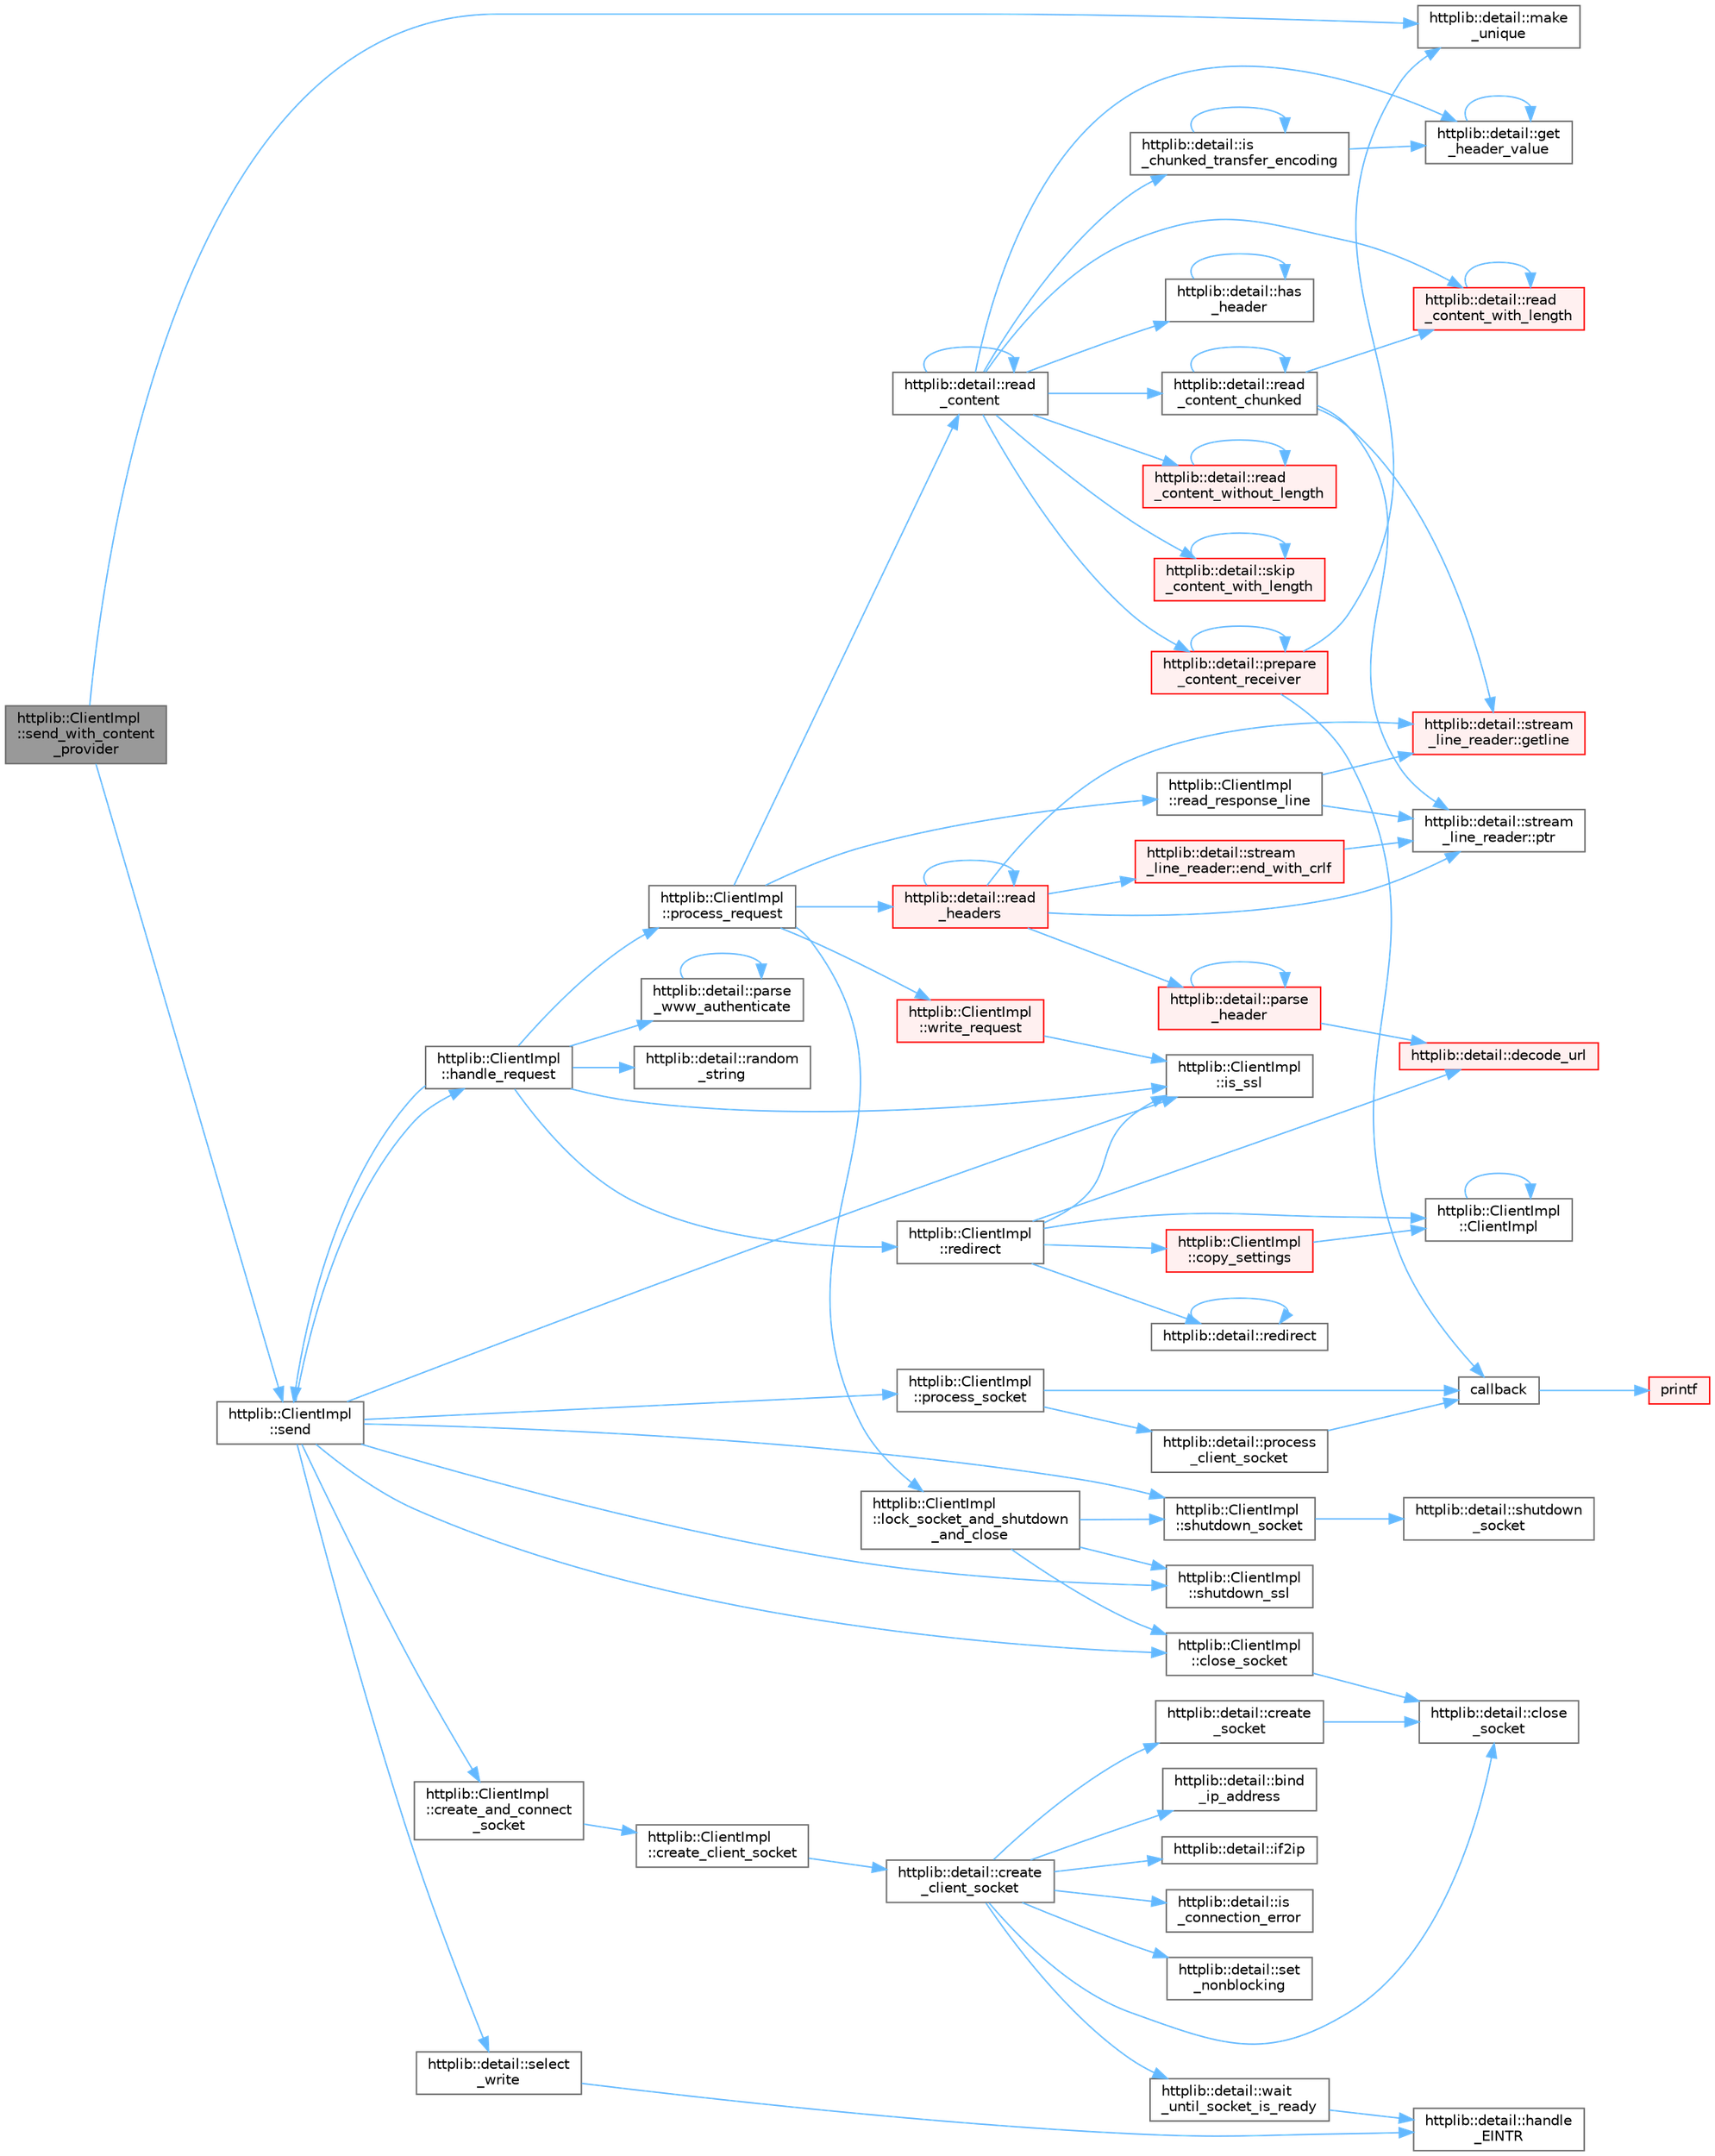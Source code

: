 digraph "httplib::ClientImpl::send_with_content_provider"
{
 // LATEX_PDF_SIZE
  bgcolor="transparent";
  edge [fontname=Helvetica,fontsize=10,labelfontname=Helvetica,labelfontsize=10];
  node [fontname=Helvetica,fontsize=10,shape=box,height=0.2,width=0.4];
  rankdir="LR";
  Node1 [id="Node000001",label="httplib::ClientImpl\l::send_with_content\l_provider",height=0.2,width=0.4,color="gray40", fillcolor="grey60", style="filled", fontcolor="black",tooltip=" "];
  Node1 -> Node2 [id="edge86_Node000001_Node000002",color="steelblue1",style="solid",tooltip=" "];
  Node2 [id="Node000002",label="httplib::detail::make\l_unique",height=0.2,width=0.4,color="grey40", fillcolor="white", style="filled",URL="$namespacehttplib_1_1detail.html#a42a649c4ef0daf44053b0a91621e190d",tooltip=" "];
  Node1 -> Node3 [id="edge87_Node000001_Node000003",color="steelblue1",style="solid",tooltip=" "];
  Node3 [id="Node000003",label="httplib::ClientImpl\l::send",height=0.2,width=0.4,color="grey40", fillcolor="white", style="filled",URL="$classhttplib_1_1_client_impl.html#aadd4c4a563e8a4943569501c0f28e6d9",tooltip=" "];
  Node3 -> Node4 [id="edge88_Node000003_Node000004",color="steelblue1",style="solid",tooltip=" "];
  Node4 [id="Node000004",label="httplib::ClientImpl\l::close_socket",height=0.2,width=0.4,color="grey40", fillcolor="white", style="filled",URL="$classhttplib_1_1_client_impl.html#a30ceda93ba451534d2bcd06d1952881b",tooltip=" "];
  Node4 -> Node5 [id="edge89_Node000004_Node000005",color="steelblue1",style="solid",tooltip=" "];
  Node5 [id="Node000005",label="httplib::detail::close\l_socket",height=0.2,width=0.4,color="grey40", fillcolor="white", style="filled",URL="$namespacehttplib_1_1detail.html#ab97ddef67a99aee8ed2aec5e20d90286",tooltip=" "];
  Node3 -> Node6 [id="edge90_Node000003_Node000006",color="steelblue1",style="solid",tooltip=" "];
  Node6 [id="Node000006",label="httplib::ClientImpl\l::create_and_connect\l_socket",height=0.2,width=0.4,color="grey40", fillcolor="white", style="filled",URL="$classhttplib_1_1_client_impl.html#af913333c2fa8a53332f96574e113dc8f",tooltip=" "];
  Node6 -> Node7 [id="edge91_Node000006_Node000007",color="steelblue1",style="solid",tooltip=" "];
  Node7 [id="Node000007",label="httplib::ClientImpl\l::create_client_socket",height=0.2,width=0.4,color="grey40", fillcolor="white", style="filled",URL="$classhttplib_1_1_client_impl.html#a2235b51fb0ca763c902fe8b7a8669f67",tooltip=" "];
  Node7 -> Node8 [id="edge92_Node000007_Node000008",color="steelblue1",style="solid",tooltip=" "];
  Node8 [id="Node000008",label="httplib::detail::create\l_client_socket",height=0.2,width=0.4,color="grey40", fillcolor="white", style="filled",URL="$namespacehttplib_1_1detail.html#adacb4e63c2e958c5fc622ba57b698068",tooltip=" "];
  Node8 -> Node9 [id="edge93_Node000008_Node000009",color="steelblue1",style="solid",tooltip=" "];
  Node9 [id="Node000009",label="httplib::detail::bind\l_ip_address",height=0.2,width=0.4,color="grey40", fillcolor="white", style="filled",URL="$namespacehttplib_1_1detail.html#a3c99670815bc5f1516efedc4c3e21bfb",tooltip=" "];
  Node8 -> Node5 [id="edge94_Node000008_Node000005",color="steelblue1",style="solid",tooltip=" "];
  Node8 -> Node10 [id="edge95_Node000008_Node000010",color="steelblue1",style="solid",tooltip=" "];
  Node10 [id="Node000010",label="httplib::detail::create\l_socket",height=0.2,width=0.4,color="grey40", fillcolor="white", style="filled",URL="$namespacehttplib_1_1detail.html#ac7c905a22c30a6c44d15934fc2c50d62",tooltip=" "];
  Node10 -> Node5 [id="edge96_Node000010_Node000005",color="steelblue1",style="solid",tooltip=" "];
  Node8 -> Node11 [id="edge97_Node000008_Node000011",color="steelblue1",style="solid",tooltip=" "];
  Node11 [id="Node000011",label="httplib::detail::if2ip",height=0.2,width=0.4,color="grey40", fillcolor="white", style="filled",URL="$namespacehttplib_1_1detail.html#a65013cf519cc0998f60d7b23ee3dc136",tooltip=" "];
  Node8 -> Node12 [id="edge98_Node000008_Node000012",color="steelblue1",style="solid",tooltip=" "];
  Node12 [id="Node000012",label="httplib::detail::is\l_connection_error",height=0.2,width=0.4,color="grey40", fillcolor="white", style="filled",URL="$namespacehttplib_1_1detail.html#aefb0b64a836468f95269d11943464a29",tooltip=" "];
  Node8 -> Node13 [id="edge99_Node000008_Node000013",color="steelblue1",style="solid",tooltip=" "];
  Node13 [id="Node000013",label="httplib::detail::set\l_nonblocking",height=0.2,width=0.4,color="grey40", fillcolor="white", style="filled",URL="$namespacehttplib_1_1detail.html#a697035fa14dcfff9fb4705d6cffea733",tooltip=" "];
  Node8 -> Node14 [id="edge100_Node000008_Node000014",color="steelblue1",style="solid",tooltip=" "];
  Node14 [id="Node000014",label="httplib::detail::wait\l_until_socket_is_ready",height=0.2,width=0.4,color="grey40", fillcolor="white", style="filled",URL="$namespacehttplib_1_1detail.html#ac5362f1f9049aebd262a98e69fc66ac6",tooltip=" "];
  Node14 -> Node15 [id="edge101_Node000014_Node000015",color="steelblue1",style="solid",tooltip=" "];
  Node15 [id="Node000015",label="httplib::detail::handle\l_EINTR",height=0.2,width=0.4,color="grey40", fillcolor="white", style="filled",URL="$namespacehttplib_1_1detail.html#a8fbaa8fefb24f6dd249b62f832f64a84",tooltip=" "];
  Node3 -> Node16 [id="edge102_Node000003_Node000016",color="steelblue1",style="solid",tooltip=" "];
  Node16 [id="Node000016",label="httplib::ClientImpl\l::handle_request",height=0.2,width=0.4,color="grey40", fillcolor="white", style="filled",URL="$classhttplib_1_1_client_impl.html#a1edd51efebdbafa7a11e386d5e827f70",tooltip=" "];
  Node16 -> Node17 [id="edge103_Node000016_Node000017",color="steelblue1",style="solid",tooltip=" "];
  Node17 [id="Node000017",label="httplib::ClientImpl\l::is_ssl",height=0.2,width=0.4,color="grey40", fillcolor="white", style="filled",URL="$classhttplib_1_1_client_impl.html#a97baaca9b83724052db0897f306ca8a9",tooltip=" "];
  Node16 -> Node18 [id="edge104_Node000016_Node000018",color="steelblue1",style="solid",tooltip=" "];
  Node18 [id="Node000018",label="httplib::detail::parse\l_www_authenticate",height=0.2,width=0.4,color="grey40", fillcolor="white", style="filled",URL="$namespacehttplib_1_1detail.html#a1852c9e2cbefaa5869d2a1a7c95ddb82",tooltip=" "];
  Node18 -> Node18 [id="edge105_Node000018_Node000018",color="steelblue1",style="solid",tooltip=" "];
  Node16 -> Node19 [id="edge106_Node000016_Node000019",color="steelblue1",style="solid",tooltip=" "];
  Node19 [id="Node000019",label="httplib::ClientImpl\l::process_request",height=0.2,width=0.4,color="grey40", fillcolor="white", style="filled",URL="$classhttplib_1_1_client_impl.html#acedcd2c79aa5cdc50fe653ea8e9c3b06",tooltip=" "];
  Node19 -> Node20 [id="edge107_Node000019_Node000020",color="steelblue1",style="solid",tooltip=" "];
  Node20 [id="Node000020",label="httplib::ClientImpl\l::lock_socket_and_shutdown\l_and_close",height=0.2,width=0.4,color="grey40", fillcolor="white", style="filled",URL="$classhttplib_1_1_client_impl.html#ac0a3b3f119e1b68bb39eab5e7254d5f2",tooltip=" "];
  Node20 -> Node4 [id="edge108_Node000020_Node000004",color="steelblue1",style="solid",tooltip=" "];
  Node20 -> Node21 [id="edge109_Node000020_Node000021",color="steelblue1",style="solid",tooltip=" "];
  Node21 [id="Node000021",label="httplib::ClientImpl\l::shutdown_socket",height=0.2,width=0.4,color="grey40", fillcolor="white", style="filled",URL="$classhttplib_1_1_client_impl.html#a41674a67f42574238be63c78eca9e5e0",tooltip=" "];
  Node21 -> Node22 [id="edge110_Node000021_Node000022",color="steelblue1",style="solid",tooltip=" "];
  Node22 [id="Node000022",label="httplib::detail::shutdown\l_socket",height=0.2,width=0.4,color="grey40", fillcolor="white", style="filled",URL="$namespacehttplib_1_1detail.html#a6fe756f70ad6d331f8269d1504ecc296",tooltip=" "];
  Node20 -> Node23 [id="edge111_Node000020_Node000023",color="steelblue1",style="solid",tooltip=" "];
  Node23 [id="Node000023",label="httplib::ClientImpl\l::shutdown_ssl",height=0.2,width=0.4,color="grey40", fillcolor="white", style="filled",URL="$classhttplib_1_1_client_impl.html#a6a20a9e9d9336b81373b8f6c5dd9f827",tooltip=" "];
  Node19 -> Node24 [id="edge112_Node000019_Node000024",color="steelblue1",style="solid",tooltip=" "];
  Node24 [id="Node000024",label="httplib::detail::read\l_content",height=0.2,width=0.4,color="grey40", fillcolor="white", style="filled",URL="$namespacehttplib_1_1detail.html#a471b40288a374b94e0957ce380ba01dd",tooltip=" "];
  Node24 -> Node25 [id="edge113_Node000024_Node000025",color="steelblue1",style="solid",tooltip=" "];
  Node25 [id="Node000025",label="httplib::detail::get\l_header_value",height=0.2,width=0.4,color="grey40", fillcolor="white", style="filled",URL="$namespacehttplib_1_1detail.html#aef894f1e166e16c38e91b750b805b619",tooltip=" "];
  Node25 -> Node25 [id="edge114_Node000025_Node000025",color="steelblue1",style="solid",tooltip=" "];
  Node24 -> Node26 [id="edge115_Node000024_Node000026",color="steelblue1",style="solid",tooltip=" "];
  Node26 [id="Node000026",label="httplib::detail::has\l_header",height=0.2,width=0.4,color="grey40", fillcolor="white", style="filled",URL="$namespacehttplib_1_1detail.html#a290756a21ec7646b70a02103cd61d061",tooltip=" "];
  Node26 -> Node26 [id="edge116_Node000026_Node000026",color="steelblue1",style="solid",tooltip=" "];
  Node24 -> Node27 [id="edge117_Node000024_Node000027",color="steelblue1",style="solid",tooltip=" "];
  Node27 [id="Node000027",label="httplib::detail::is\l_chunked_transfer_encoding",height=0.2,width=0.4,color="grey40", fillcolor="white", style="filled",URL="$namespacehttplib_1_1detail.html#abd6e246430f90f7881c9475acb026d00",tooltip=" "];
  Node27 -> Node25 [id="edge118_Node000027_Node000025",color="steelblue1",style="solid",tooltip=" "];
  Node27 -> Node27 [id="edge119_Node000027_Node000027",color="steelblue1",style="solid",tooltip=" "];
  Node24 -> Node28 [id="edge120_Node000024_Node000028",color="steelblue1",style="solid",tooltip=" "];
  Node28 [id="Node000028",label="httplib::detail::prepare\l_content_receiver",height=0.2,width=0.4,color="red", fillcolor="#FFF0F0", style="filled",URL="$namespacehttplib_1_1detail.html#adde3b6920db2d9d0065c119a8b255b7c",tooltip=" "];
  Node28 -> Node29 [id="edge121_Node000028_Node000029",color="steelblue1",style="solid",tooltip=" "];
  Node29 [id="Node000029",label="callback",height=0.2,width=0.4,color="grey40", fillcolor="white", style="filled",URL="$external_2spine-runtimes_2spine-sfml_2c_2example_2main_8cpp.html#a2f27b7fc84a39cace84d90f62a8d4c8e",tooltip=" "];
  Node29 -> Node30 [id="edge122_Node000029_Node000030",color="steelblue1",style="solid",tooltip=" "];
  Node30 [id="Node000030",label="printf",height=0.2,width=0.4,color="red", fillcolor="#FFF0F0", style="filled",URL="$printf_8h.html#aee3ed3a831f25f07e7be3919fff2203a",tooltip=" "];
  Node28 -> Node2 [id="edge123_Node000028_Node000002",color="steelblue1",style="solid",tooltip=" "];
  Node28 -> Node28 [id="edge124_Node000028_Node000028",color="steelblue1",style="solid",tooltip=" "];
  Node24 -> Node24 [id="edge125_Node000024_Node000024",color="steelblue1",style="solid",tooltip=" "];
  Node24 -> Node63 [id="edge126_Node000024_Node000063",color="steelblue1",style="solid",tooltip=" "];
  Node63 [id="Node000063",label="httplib::detail::read\l_content_chunked",height=0.2,width=0.4,color="grey40", fillcolor="white", style="filled",URL="$namespacehttplib_1_1detail.html#a8ed40b1d1ea6e016a0a95fe5e676262b",tooltip=" "];
  Node63 -> Node64 [id="edge127_Node000063_Node000064",color="steelblue1",style="solid",tooltip=" "];
  Node64 [id="Node000064",label="httplib::detail::stream\l_line_reader::getline",height=0.2,width=0.4,color="red", fillcolor="#FFF0F0", style="filled",URL="$classhttplib_1_1detail_1_1stream__line__reader.html#a39b395742e14cc015a448f6ea4143d44",tooltip=" "];
  Node63 -> Node66 [id="edge128_Node000063_Node000066",color="steelblue1",style="solid",tooltip=" "];
  Node66 [id="Node000066",label="httplib::detail::stream\l_line_reader::ptr",height=0.2,width=0.4,color="grey40", fillcolor="white", style="filled",URL="$classhttplib_1_1detail_1_1stream__line__reader.html#ac1ea873b6559ff411cb777d2bbdba4cc",tooltip=" "];
  Node63 -> Node63 [id="edge129_Node000063_Node000063",color="steelblue1",style="solid",tooltip=" "];
  Node63 -> Node67 [id="edge130_Node000063_Node000067",color="steelblue1",style="solid",tooltip=" "];
  Node67 [id="Node000067",label="httplib::detail::read\l_content_with_length",height=0.2,width=0.4,color="red", fillcolor="#FFF0F0", style="filled",URL="$namespacehttplib_1_1detail.html#abe909e9a9ee7454dbc9bd814f390bdf0",tooltip=" "];
  Node67 -> Node67 [id="edge131_Node000067_Node000067",color="steelblue1",style="solid",tooltip=" "];
  Node24 -> Node67 [id="edge132_Node000024_Node000067",color="steelblue1",style="solid",tooltip=" "];
  Node24 -> Node70 [id="edge133_Node000024_Node000070",color="steelblue1",style="solid",tooltip=" "];
  Node70 [id="Node000070",label="httplib::detail::read\l_content_without_length",height=0.2,width=0.4,color="red", fillcolor="#FFF0F0", style="filled",URL="$namespacehttplib_1_1detail.html#af7dd1efc28cb1936e56c5225b6a183d4",tooltip=" "];
  Node70 -> Node70 [id="edge134_Node000070_Node000070",color="steelblue1",style="solid",tooltip=" "];
  Node24 -> Node71 [id="edge135_Node000024_Node000071",color="steelblue1",style="solid",tooltip=" "];
  Node71 [id="Node000071",label="httplib::detail::skip\l_content_with_length",height=0.2,width=0.4,color="red", fillcolor="#FFF0F0", style="filled",URL="$namespacehttplib_1_1detail.html#a1a2e37dcda3bd290ec3fe49c6d7b6e95",tooltip=" "];
  Node71 -> Node71 [id="edge136_Node000071_Node000071",color="steelblue1",style="solid",tooltip=" "];
  Node19 -> Node72 [id="edge137_Node000019_Node000072",color="steelblue1",style="solid",tooltip=" "];
  Node72 [id="Node000072",label="httplib::detail::read\l_headers",height=0.2,width=0.4,color="red", fillcolor="#FFF0F0", style="filled",URL="$namespacehttplib_1_1detail.html#aeb8db950848e27227eb130f609b293cf",tooltip=" "];
  Node72 -> Node73 [id="edge138_Node000072_Node000073",color="steelblue1",style="solid",tooltip=" "];
  Node73 [id="Node000073",label="httplib::detail::stream\l_line_reader::end_with_crlf",height=0.2,width=0.4,color="red", fillcolor="#FFF0F0", style="filled",URL="$classhttplib_1_1detail_1_1stream__line__reader.html#aa0776295bbb7bd734a00dd6ffc281c31",tooltip=" "];
  Node73 -> Node66 [id="edge139_Node000073_Node000066",color="steelblue1",style="solid",tooltip=" "];
  Node72 -> Node64 [id="edge140_Node000072_Node000064",color="steelblue1",style="solid",tooltip=" "];
  Node72 -> Node75 [id="edge141_Node000072_Node000075",color="steelblue1",style="solid",tooltip=" "];
  Node75 [id="Node000075",label="httplib::detail::parse\l_header",height=0.2,width=0.4,color="red", fillcolor="#FFF0F0", style="filled",URL="$namespacehttplib_1_1detail.html#a9f88ca460e7fee64d3598e4d79349f9a",tooltip=" "];
  Node75 -> Node76 [id="edge142_Node000075_Node000076",color="steelblue1",style="solid",tooltip=" "];
  Node76 [id="Node000076",label="httplib::detail::decode_url",height=0.2,width=0.4,color="red", fillcolor="#FFF0F0", style="filled",URL="$namespacehttplib_1_1detail.html#ad9a33d8ea46a298f605165c2d7a11626",tooltip=" "];
  Node75 -> Node75 [id="edge143_Node000075_Node000075",color="steelblue1",style="solid",tooltip=" "];
  Node72 -> Node66 [id="edge144_Node000072_Node000066",color="steelblue1",style="solid",tooltip=" "];
  Node72 -> Node72 [id="edge145_Node000072_Node000072",color="steelblue1",style="solid",tooltip=" "];
  Node19 -> Node81 [id="edge146_Node000019_Node000081",color="steelblue1",style="solid",tooltip=" "];
  Node81 [id="Node000081",label="httplib::ClientImpl\l::read_response_line",height=0.2,width=0.4,color="grey40", fillcolor="white", style="filled",URL="$classhttplib_1_1_client_impl.html#a2ecd921e5844bbd4096ac21fefacf841",tooltip=" "];
  Node81 -> Node64 [id="edge147_Node000081_Node000064",color="steelblue1",style="solid",tooltip=" "];
  Node81 -> Node66 [id="edge148_Node000081_Node000066",color="steelblue1",style="solid",tooltip=" "];
  Node19 -> Node82 [id="edge149_Node000019_Node000082",color="steelblue1",style="solid",tooltip=" "];
  Node82 [id="Node000082",label="httplib::ClientImpl\l::write_request",height=0.2,width=0.4,color="red", fillcolor="#FFF0F0", style="filled",URL="$classhttplib_1_1_client_impl.html#ac3b6fd120d9de7f6edb70eb0ac416b33",tooltip=" "];
  Node82 -> Node17 [id="edge150_Node000082_Node000017",color="steelblue1",style="solid",tooltip=" "];
  Node16 -> Node152 [id="edge151_Node000016_Node000152",color="steelblue1",style="solid",tooltip=" "];
  Node152 [id="Node000152",label="httplib::detail::random\l_string",height=0.2,width=0.4,color="grey40", fillcolor="white", style="filled",URL="$namespacehttplib_1_1detail.html#aa473f5aff2d646f2801456f003183b1b",tooltip=" "];
  Node16 -> Node153 [id="edge152_Node000016_Node000153",color="steelblue1",style="solid",tooltip=" "];
  Node153 [id="Node000153",label="httplib::ClientImpl\l::redirect",height=0.2,width=0.4,color="grey40", fillcolor="white", style="filled",URL="$classhttplib_1_1_client_impl.html#a76d2410e6b8fdc63802fbcba5781a3c5",tooltip=" "];
  Node153 -> Node154 [id="edge153_Node000153_Node000154",color="steelblue1",style="solid",tooltip=" "];
  Node154 [id="Node000154",label="httplib::ClientImpl\l::ClientImpl",height=0.2,width=0.4,color="grey40", fillcolor="white", style="filled",URL="$classhttplib_1_1_client_impl.html#a75afa27616d9da2be3c419cf72d46705",tooltip=" "];
  Node154 -> Node154 [id="edge154_Node000154_Node000154",color="steelblue1",style="solid",tooltip=" "];
  Node153 -> Node155 [id="edge155_Node000153_Node000155",color="steelblue1",style="solid",tooltip=" "];
  Node155 [id="Node000155",label="httplib::ClientImpl\l::copy_settings",height=0.2,width=0.4,color="red", fillcolor="#FFF0F0", style="filled",URL="$classhttplib_1_1_client_impl.html#acb828963469210a9a533cb5f22ca6a4e",tooltip=" "];
  Node155 -> Node154 [id="edge156_Node000155_Node000154",color="steelblue1",style="solid",tooltip=" "];
  Node153 -> Node76 [id="edge157_Node000153_Node000076",color="steelblue1",style="solid",tooltip=" "];
  Node153 -> Node17 [id="edge158_Node000153_Node000017",color="steelblue1",style="solid",tooltip=" "];
  Node153 -> Node160 [id="edge159_Node000153_Node000160",color="steelblue1",style="solid",tooltip=" "];
  Node160 [id="Node000160",label="httplib::detail::redirect",height=0.2,width=0.4,color="grey40", fillcolor="white", style="filled",URL="$namespacehttplib_1_1detail.html#a07cde9394d2a83775adcfdb1f05d3599",tooltip=" "];
  Node160 -> Node160 [id="edge160_Node000160_Node000160",color="steelblue1",style="solid",tooltip=" "];
  Node16 -> Node3 [id="edge161_Node000016_Node000003",color="steelblue1",style="solid",tooltip=" "];
  Node3 -> Node17 [id="edge162_Node000003_Node000017",color="steelblue1",style="solid",tooltip=" "];
  Node3 -> Node161 [id="edge163_Node000003_Node000161",color="steelblue1",style="solid",tooltip=" "];
  Node161 [id="Node000161",label="httplib::ClientImpl\l::process_socket",height=0.2,width=0.4,color="grey40", fillcolor="white", style="filled",URL="$classhttplib_1_1_client_impl.html#aaba7f80149281b266cec006e79f8e78a",tooltip=" "];
  Node161 -> Node29 [id="edge164_Node000161_Node000029",color="steelblue1",style="solid",tooltip=" "];
  Node161 -> Node162 [id="edge165_Node000161_Node000162",color="steelblue1",style="solid",tooltip=" "];
  Node162 [id="Node000162",label="httplib::detail::process\l_client_socket",height=0.2,width=0.4,color="grey40", fillcolor="white", style="filled",URL="$namespacehttplib_1_1detail.html#a062e27d668e8472bae75759bbcfb715e",tooltip=" "];
  Node162 -> Node29 [id="edge166_Node000162_Node000029",color="steelblue1",style="solid",tooltip=" "];
  Node3 -> Node163 [id="edge167_Node000003_Node000163",color="steelblue1",style="solid",tooltip=" "];
  Node163 [id="Node000163",label="httplib::detail::select\l_write",height=0.2,width=0.4,color="grey40", fillcolor="white", style="filled",URL="$namespacehttplib_1_1detail.html#a904dd937c3c0a43da925cab16b8b896b",tooltip=" "];
  Node163 -> Node15 [id="edge168_Node000163_Node000015",color="steelblue1",style="solid",tooltip=" "];
  Node3 -> Node21 [id="edge169_Node000003_Node000021",color="steelblue1",style="solid",tooltip=" "];
  Node3 -> Node23 [id="edge170_Node000003_Node000023",color="steelblue1",style="solid",tooltip=" "];
}
